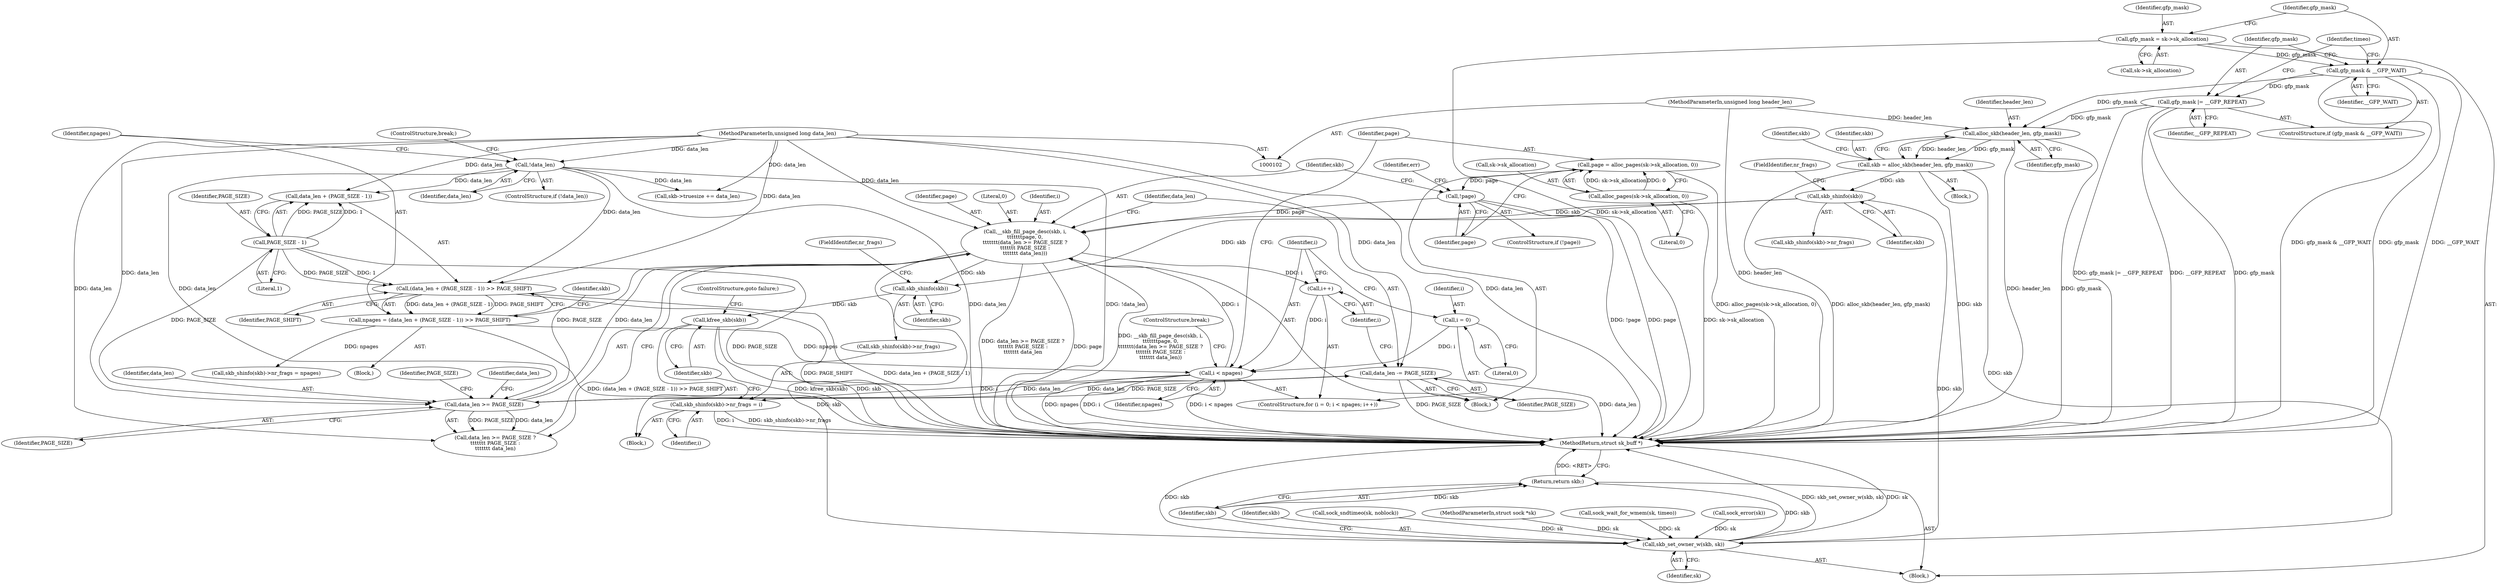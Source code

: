 digraph "1_linux_cc9b17ad29ecaa20bfe426a8d4dbfb94b13ff1cc@pointer" {
"1000233" [label="(Call,__skb_fill_page_desc(skb, i,\n\t\t\t\t\t\t\tpage, 0,\n\t\t\t\t\t\t\t(data_len >= PAGE_SIZE ?\n\t\t\t\t\t\t\t PAGE_SIZE :\n\t\t\t\t\t\t\t data_len)))"];
"1000194" [label="(Call,skb_shinfo(skb))"];
"1000164" [label="(Call,skb = alloc_skb(header_len, gfp_mask))"];
"1000166" [label="(Call,alloc_skb(header_len, gfp_mask))"];
"1000104" [label="(MethodParameterIn,unsigned long header_len)"];
"1000122" [label="(Call,gfp_mask |= __GFP_REPEAT)"];
"1000119" [label="(Call,gfp_mask & __GFP_WAIT)"];
"1000113" [label="(Call,gfp_mask = sk->sk_allocation)"];
"1000202" [label="(Call,i < npages)"];
"1000199" [label="(Call,i = 0)"];
"1000205" [label="(Call,i++)"];
"1000233" [label="(Call,__skb_fill_page_desc(skb, i,\n\t\t\t\t\t\t\tpage, 0,\n\t\t\t\t\t\t\t(data_len >= PAGE_SIZE ?\n\t\t\t\t\t\t\t PAGE_SIZE :\n\t\t\t\t\t\t\t data_len)))"];
"1000217" [label="(Call,!page)"];
"1000209" [label="(Call,page = alloc_pages(sk->sk_allocation, 0))"];
"1000211" [label="(Call,alloc_pages(sk->sk_allocation, 0))"];
"1000239" [label="(Call,data_len >= PAGE_SIZE)"];
"1000244" [label="(Call,data_len -= PAGE_SIZE)"];
"1000105" [label="(MethodParameterIn,unsigned long data_len)"];
"1000175" [label="(Call,!data_len)"];
"1000183" [label="(Call,PAGE_SIZE - 1)"];
"1000178" [label="(Call,npages = (data_len + (PAGE_SIZE - 1)) >> PAGE_SHIFT)"];
"1000180" [label="(Call,(data_len + (PAGE_SIZE - 1)) >> PAGE_SHIFT)"];
"1000224" [label="(Call,skb_shinfo(skb)->nr_frags = i)"];
"1000226" [label="(Call,skb_shinfo(skb))"];
"1000230" [label="(Call,kfree_skb(skb))"];
"1000286" [label="(Call,skb_set_owner_w(skb, sk))"];
"1000289" [label="(Return,return skb;)"];
"1000242" [label="(Identifier,PAGE_SIZE)"];
"1000243" [label="(Identifier,data_len)"];
"1000186" [label="(Identifier,PAGE_SHIFT)"];
"1000232" [label="(ControlStructure,goto failure;)"];
"1000212" [label="(Call,sk->sk_allocation)"];
"1000210" [label="(Identifier,page)"];
"1000219" [label="(Block,)"];
"1000118" [label="(ControlStructure,if (gfp_mask & __GFP_WAIT))"];
"1000290" [label="(Identifier,skb)"];
"1000211" [label="(Call,alloc_pages(sk->sk_allocation, 0))"];
"1000124" [label="(Identifier,__GFP_REPEAT)"];
"1000217" [label="(Call,!page)"];
"1000178" [label="(Call,npages = (data_len + (PAGE_SIZE - 1)) >> PAGE_SHIFT)"];
"1000240" [label="(Identifier,data_len)"];
"1000228" [label="(FieldIdentifier,nr_frags)"];
"1000233" [label="(Call,__skb_fill_page_desc(skb, i,\n\t\t\t\t\t\t\tpage, 0,\n\t\t\t\t\t\t\t(data_len >= PAGE_SIZE ?\n\t\t\t\t\t\t\t PAGE_SIZE :\n\t\t\t\t\t\t\t data_len)))"];
"1000241" [label="(Identifier,PAGE_SIZE)"];
"1000195" [label="(Identifier,skb)"];
"1000115" [label="(Call,sk->sk_allocation)"];
"1000179" [label="(Identifier,npages)"];
"1000176" [label="(Identifier,data_len)"];
"1000170" [label="(Identifier,skb)"];
"1000114" [label="(Identifier,gfp_mask)"];
"1000234" [label="(Identifier,skb)"];
"1000209" [label="(Call,page = alloc_pages(sk->sk_allocation, 0))"];
"1000236" [label="(Identifier,page)"];
"1000123" [label="(Identifier,gfp_mask)"];
"1000227" [label="(Identifier,skb)"];
"1000126" [label="(Identifier,timeo)"];
"1000287" [label="(Identifier,skb)"];
"1000247" [label="(ControlStructure,break;)"];
"1000177" [label="(ControlStructure,break;)"];
"1000167" [label="(Identifier,header_len)"];
"1000215" [label="(Literal,0)"];
"1000205" [label="(Call,i++)"];
"1000206" [label="(Identifier,i)"];
"1000171" [label="(Block,)"];
"1000189" [label="(Identifier,skb)"];
"1000120" [label="(Identifier,gfp_mask)"];
"1000164" [label="(Call,skb = alloc_skb(header_len, gfp_mask))"];
"1000119" [label="(Call,gfp_mask & __GFP_WAIT)"];
"1000216" [label="(ControlStructure,if (!page))"];
"1000200" [label="(Identifier,i)"];
"1000245" [label="(Identifier,data_len)"];
"1000168" [label="(Identifier,gfp_mask)"];
"1000244" [label="(Call,data_len -= PAGE_SIZE)"];
"1000226" [label="(Call,skb_shinfo(skb))"];
"1000288" [label="(Identifier,sk)"];
"1000192" [label="(Call,skb_shinfo(skb)->nr_frags = npages)"];
"1000231" [label="(Identifier,skb)"];
"1000175" [label="(Call,!data_len)"];
"1000224" [label="(Call,skb_shinfo(skb)->nr_frags = i)"];
"1000122" [label="(Call,gfp_mask |= __GFP_REPEAT)"];
"1000303" [label="(MethodReturn,struct sk_buff *)"];
"1000104" [label="(MethodParameterIn,unsigned long header_len)"];
"1000204" [label="(Identifier,npages)"];
"1000108" [label="(Block,)"];
"1000289" [label="(Return,return skb;)"];
"1000230" [label="(Call,kfree_skb(skb))"];
"1000183" [label="(Call,PAGE_SIZE - 1)"];
"1000127" [label="(Call,sock_sndtimeo(sk, noblock))"];
"1000103" [label="(MethodParameterIn,struct sock *sk)"];
"1000283" [label="(Call,sock_wait_for_wmem(sk, timeo))"];
"1000174" [label="(ControlStructure,if (!data_len))"];
"1000105" [label="(MethodParameterIn,unsigned long data_len)"];
"1000121" [label="(Identifier,__GFP_WAIT)"];
"1000166" [label="(Call,alloc_skb(header_len, gfp_mask))"];
"1000198" [label="(ControlStructure,for (i = 0; i < npages; i++))"];
"1000196" [label="(FieldIdentifier,nr_frags)"];
"1000221" [label="(Identifier,err)"];
"1000246" [label="(Identifier,PAGE_SIZE)"];
"1000194" [label="(Call,skb_shinfo(skb))"];
"1000180" [label="(Call,(data_len + (PAGE_SIZE - 1)) >> PAGE_SHIFT)"];
"1000225" [label="(Call,skb_shinfo(skb)->nr_frags)"];
"1000165" [label="(Identifier,skb)"];
"1000286" [label="(Call,skb_set_owner_w(skb, sk))"];
"1000113" [label="(Call,gfp_mask = sk->sk_allocation)"];
"1000184" [label="(Identifier,PAGE_SIZE)"];
"1000135" [label="(Call,sock_error(sk))"];
"1000203" [label="(Identifier,i)"];
"1000237" [label="(Literal,0)"];
"1000229" [label="(Identifier,i)"];
"1000207" [label="(Block,)"];
"1000187" [label="(Call,skb->truesize += data_len)"];
"1000163" [label="(Block,)"];
"1000235" [label="(Identifier,i)"];
"1000202" [label="(Call,i < npages)"];
"1000238" [label="(Call,data_len >= PAGE_SIZE ?\n\t\t\t\t\t\t\t PAGE_SIZE :\n\t\t\t\t\t\t\t data_len)"];
"1000201" [label="(Literal,0)"];
"1000218" [label="(Identifier,page)"];
"1000185" [label="(Literal,1)"];
"1000199" [label="(Call,i = 0)"];
"1000193" [label="(Call,skb_shinfo(skb)->nr_frags)"];
"1000239" [label="(Call,data_len >= PAGE_SIZE)"];
"1000181" [label="(Call,data_len + (PAGE_SIZE - 1))"];
"1000233" -> "1000207"  [label="AST: "];
"1000233" -> "1000238"  [label="CFG: "];
"1000234" -> "1000233"  [label="AST: "];
"1000235" -> "1000233"  [label="AST: "];
"1000236" -> "1000233"  [label="AST: "];
"1000237" -> "1000233"  [label="AST: "];
"1000238" -> "1000233"  [label="AST: "];
"1000245" -> "1000233"  [label="CFG: "];
"1000233" -> "1000303"  [label="DDG: page"];
"1000233" -> "1000303"  [label="DDG: __skb_fill_page_desc(skb, i,\n\t\t\t\t\t\t\tpage, 0,\n\t\t\t\t\t\t\t(data_len >= PAGE_SIZE ?\n\t\t\t\t\t\t\t PAGE_SIZE :\n\t\t\t\t\t\t\t data_len))"];
"1000233" -> "1000303"  [label="DDG: data_len >= PAGE_SIZE ?\n\t\t\t\t\t\t\t PAGE_SIZE :\n\t\t\t\t\t\t\t data_len"];
"1000233" -> "1000205"  [label="DDG: i"];
"1000233" -> "1000226"  [label="DDG: skb"];
"1000194" -> "1000233"  [label="DDG: skb"];
"1000202" -> "1000233"  [label="DDG: i"];
"1000217" -> "1000233"  [label="DDG: page"];
"1000239" -> "1000233"  [label="DDG: PAGE_SIZE"];
"1000239" -> "1000233"  [label="DDG: data_len"];
"1000105" -> "1000233"  [label="DDG: data_len"];
"1000233" -> "1000286"  [label="DDG: skb"];
"1000194" -> "1000193"  [label="AST: "];
"1000194" -> "1000195"  [label="CFG: "];
"1000195" -> "1000194"  [label="AST: "];
"1000196" -> "1000194"  [label="CFG: "];
"1000164" -> "1000194"  [label="DDG: skb"];
"1000194" -> "1000226"  [label="DDG: skb"];
"1000194" -> "1000286"  [label="DDG: skb"];
"1000164" -> "1000163"  [label="AST: "];
"1000164" -> "1000166"  [label="CFG: "];
"1000165" -> "1000164"  [label="AST: "];
"1000166" -> "1000164"  [label="AST: "];
"1000170" -> "1000164"  [label="CFG: "];
"1000164" -> "1000303"  [label="DDG: alloc_skb(header_len, gfp_mask)"];
"1000164" -> "1000303"  [label="DDG: skb"];
"1000166" -> "1000164"  [label="DDG: header_len"];
"1000166" -> "1000164"  [label="DDG: gfp_mask"];
"1000164" -> "1000286"  [label="DDG: skb"];
"1000166" -> "1000168"  [label="CFG: "];
"1000167" -> "1000166"  [label="AST: "];
"1000168" -> "1000166"  [label="AST: "];
"1000166" -> "1000303"  [label="DDG: gfp_mask"];
"1000166" -> "1000303"  [label="DDG: header_len"];
"1000104" -> "1000166"  [label="DDG: header_len"];
"1000122" -> "1000166"  [label="DDG: gfp_mask"];
"1000119" -> "1000166"  [label="DDG: gfp_mask"];
"1000104" -> "1000102"  [label="AST: "];
"1000104" -> "1000303"  [label="DDG: header_len"];
"1000122" -> "1000118"  [label="AST: "];
"1000122" -> "1000124"  [label="CFG: "];
"1000123" -> "1000122"  [label="AST: "];
"1000124" -> "1000122"  [label="AST: "];
"1000126" -> "1000122"  [label="CFG: "];
"1000122" -> "1000303"  [label="DDG: gfp_mask"];
"1000122" -> "1000303"  [label="DDG: gfp_mask |= __GFP_REPEAT"];
"1000122" -> "1000303"  [label="DDG: __GFP_REPEAT"];
"1000119" -> "1000122"  [label="DDG: gfp_mask"];
"1000119" -> "1000118"  [label="AST: "];
"1000119" -> "1000121"  [label="CFG: "];
"1000120" -> "1000119"  [label="AST: "];
"1000121" -> "1000119"  [label="AST: "];
"1000123" -> "1000119"  [label="CFG: "];
"1000126" -> "1000119"  [label="CFG: "];
"1000119" -> "1000303"  [label="DDG: __GFP_WAIT"];
"1000119" -> "1000303"  [label="DDG: gfp_mask"];
"1000119" -> "1000303"  [label="DDG: gfp_mask & __GFP_WAIT"];
"1000113" -> "1000119"  [label="DDG: gfp_mask"];
"1000113" -> "1000108"  [label="AST: "];
"1000113" -> "1000115"  [label="CFG: "];
"1000114" -> "1000113"  [label="AST: "];
"1000115" -> "1000113"  [label="AST: "];
"1000120" -> "1000113"  [label="CFG: "];
"1000113" -> "1000303"  [label="DDG: sk->sk_allocation"];
"1000202" -> "1000198"  [label="AST: "];
"1000202" -> "1000204"  [label="CFG: "];
"1000203" -> "1000202"  [label="AST: "];
"1000204" -> "1000202"  [label="AST: "];
"1000210" -> "1000202"  [label="CFG: "];
"1000247" -> "1000202"  [label="CFG: "];
"1000202" -> "1000303"  [label="DDG: i"];
"1000202" -> "1000303"  [label="DDG: i < npages"];
"1000202" -> "1000303"  [label="DDG: npages"];
"1000199" -> "1000202"  [label="DDG: i"];
"1000205" -> "1000202"  [label="DDG: i"];
"1000178" -> "1000202"  [label="DDG: npages"];
"1000202" -> "1000224"  [label="DDG: i"];
"1000199" -> "1000198"  [label="AST: "];
"1000199" -> "1000201"  [label="CFG: "];
"1000200" -> "1000199"  [label="AST: "];
"1000201" -> "1000199"  [label="AST: "];
"1000203" -> "1000199"  [label="CFG: "];
"1000205" -> "1000198"  [label="AST: "];
"1000205" -> "1000206"  [label="CFG: "];
"1000206" -> "1000205"  [label="AST: "];
"1000203" -> "1000205"  [label="CFG: "];
"1000217" -> "1000216"  [label="AST: "];
"1000217" -> "1000218"  [label="CFG: "];
"1000218" -> "1000217"  [label="AST: "];
"1000221" -> "1000217"  [label="CFG: "];
"1000234" -> "1000217"  [label="CFG: "];
"1000217" -> "1000303"  [label="DDG: !page"];
"1000217" -> "1000303"  [label="DDG: page"];
"1000209" -> "1000217"  [label="DDG: page"];
"1000209" -> "1000207"  [label="AST: "];
"1000209" -> "1000211"  [label="CFG: "];
"1000210" -> "1000209"  [label="AST: "];
"1000211" -> "1000209"  [label="AST: "];
"1000218" -> "1000209"  [label="CFG: "];
"1000209" -> "1000303"  [label="DDG: alloc_pages(sk->sk_allocation, 0)"];
"1000211" -> "1000209"  [label="DDG: sk->sk_allocation"];
"1000211" -> "1000209"  [label="DDG: 0"];
"1000211" -> "1000215"  [label="CFG: "];
"1000212" -> "1000211"  [label="AST: "];
"1000215" -> "1000211"  [label="AST: "];
"1000211" -> "1000303"  [label="DDG: sk->sk_allocation"];
"1000239" -> "1000238"  [label="AST: "];
"1000239" -> "1000241"  [label="CFG: "];
"1000240" -> "1000239"  [label="AST: "];
"1000241" -> "1000239"  [label="AST: "];
"1000242" -> "1000239"  [label="CFG: "];
"1000243" -> "1000239"  [label="CFG: "];
"1000244" -> "1000239"  [label="DDG: data_len"];
"1000105" -> "1000239"  [label="DDG: data_len"];
"1000175" -> "1000239"  [label="DDG: data_len"];
"1000183" -> "1000239"  [label="DDG: PAGE_SIZE"];
"1000239" -> "1000238"  [label="DDG: PAGE_SIZE"];
"1000239" -> "1000238"  [label="DDG: data_len"];
"1000239" -> "1000244"  [label="DDG: PAGE_SIZE"];
"1000239" -> "1000244"  [label="DDG: data_len"];
"1000244" -> "1000207"  [label="AST: "];
"1000244" -> "1000246"  [label="CFG: "];
"1000245" -> "1000244"  [label="AST: "];
"1000246" -> "1000244"  [label="AST: "];
"1000206" -> "1000244"  [label="CFG: "];
"1000244" -> "1000303"  [label="DDG: data_len"];
"1000244" -> "1000303"  [label="DDG: PAGE_SIZE"];
"1000105" -> "1000244"  [label="DDG: data_len"];
"1000105" -> "1000102"  [label="AST: "];
"1000105" -> "1000303"  [label="DDG: data_len"];
"1000105" -> "1000175"  [label="DDG: data_len"];
"1000105" -> "1000180"  [label="DDG: data_len"];
"1000105" -> "1000181"  [label="DDG: data_len"];
"1000105" -> "1000187"  [label="DDG: data_len"];
"1000105" -> "1000238"  [label="DDG: data_len"];
"1000175" -> "1000174"  [label="AST: "];
"1000175" -> "1000176"  [label="CFG: "];
"1000176" -> "1000175"  [label="AST: "];
"1000177" -> "1000175"  [label="CFG: "];
"1000179" -> "1000175"  [label="CFG: "];
"1000175" -> "1000303"  [label="DDG: data_len"];
"1000175" -> "1000303"  [label="DDG: !data_len"];
"1000175" -> "1000180"  [label="DDG: data_len"];
"1000175" -> "1000181"  [label="DDG: data_len"];
"1000175" -> "1000187"  [label="DDG: data_len"];
"1000183" -> "1000181"  [label="AST: "];
"1000183" -> "1000185"  [label="CFG: "];
"1000184" -> "1000183"  [label="AST: "];
"1000185" -> "1000183"  [label="AST: "];
"1000181" -> "1000183"  [label="CFG: "];
"1000183" -> "1000303"  [label="DDG: PAGE_SIZE"];
"1000183" -> "1000180"  [label="DDG: PAGE_SIZE"];
"1000183" -> "1000180"  [label="DDG: 1"];
"1000183" -> "1000181"  [label="DDG: PAGE_SIZE"];
"1000183" -> "1000181"  [label="DDG: 1"];
"1000178" -> "1000171"  [label="AST: "];
"1000178" -> "1000180"  [label="CFG: "];
"1000179" -> "1000178"  [label="AST: "];
"1000180" -> "1000178"  [label="AST: "];
"1000189" -> "1000178"  [label="CFG: "];
"1000178" -> "1000303"  [label="DDG: (data_len + (PAGE_SIZE - 1)) >> PAGE_SHIFT"];
"1000180" -> "1000178"  [label="DDG: data_len + (PAGE_SIZE - 1)"];
"1000180" -> "1000178"  [label="DDG: PAGE_SHIFT"];
"1000178" -> "1000192"  [label="DDG: npages"];
"1000180" -> "1000186"  [label="CFG: "];
"1000181" -> "1000180"  [label="AST: "];
"1000186" -> "1000180"  [label="AST: "];
"1000180" -> "1000303"  [label="DDG: data_len + (PAGE_SIZE - 1)"];
"1000180" -> "1000303"  [label="DDG: PAGE_SHIFT"];
"1000224" -> "1000219"  [label="AST: "];
"1000224" -> "1000229"  [label="CFG: "];
"1000225" -> "1000224"  [label="AST: "];
"1000229" -> "1000224"  [label="AST: "];
"1000231" -> "1000224"  [label="CFG: "];
"1000224" -> "1000303"  [label="DDG: skb_shinfo(skb)->nr_frags"];
"1000224" -> "1000303"  [label="DDG: i"];
"1000226" -> "1000225"  [label="AST: "];
"1000226" -> "1000227"  [label="CFG: "];
"1000227" -> "1000226"  [label="AST: "];
"1000228" -> "1000226"  [label="CFG: "];
"1000226" -> "1000230"  [label="DDG: skb"];
"1000230" -> "1000219"  [label="AST: "];
"1000230" -> "1000231"  [label="CFG: "];
"1000231" -> "1000230"  [label="AST: "];
"1000232" -> "1000230"  [label="CFG: "];
"1000230" -> "1000303"  [label="DDG: skb"];
"1000230" -> "1000303"  [label="DDG: kfree_skb(skb)"];
"1000286" -> "1000108"  [label="AST: "];
"1000286" -> "1000288"  [label="CFG: "];
"1000287" -> "1000286"  [label="AST: "];
"1000288" -> "1000286"  [label="AST: "];
"1000290" -> "1000286"  [label="CFG: "];
"1000286" -> "1000303"  [label="DDG: skb"];
"1000286" -> "1000303"  [label="DDG: skb_set_owner_w(skb, sk)"];
"1000286" -> "1000303"  [label="DDG: sk"];
"1000283" -> "1000286"  [label="DDG: sk"];
"1000135" -> "1000286"  [label="DDG: sk"];
"1000127" -> "1000286"  [label="DDG: sk"];
"1000103" -> "1000286"  [label="DDG: sk"];
"1000286" -> "1000289"  [label="DDG: skb"];
"1000289" -> "1000108"  [label="AST: "];
"1000289" -> "1000290"  [label="CFG: "];
"1000290" -> "1000289"  [label="AST: "];
"1000303" -> "1000289"  [label="CFG: "];
"1000289" -> "1000303"  [label="DDG: <RET>"];
"1000290" -> "1000289"  [label="DDG: skb"];
}
